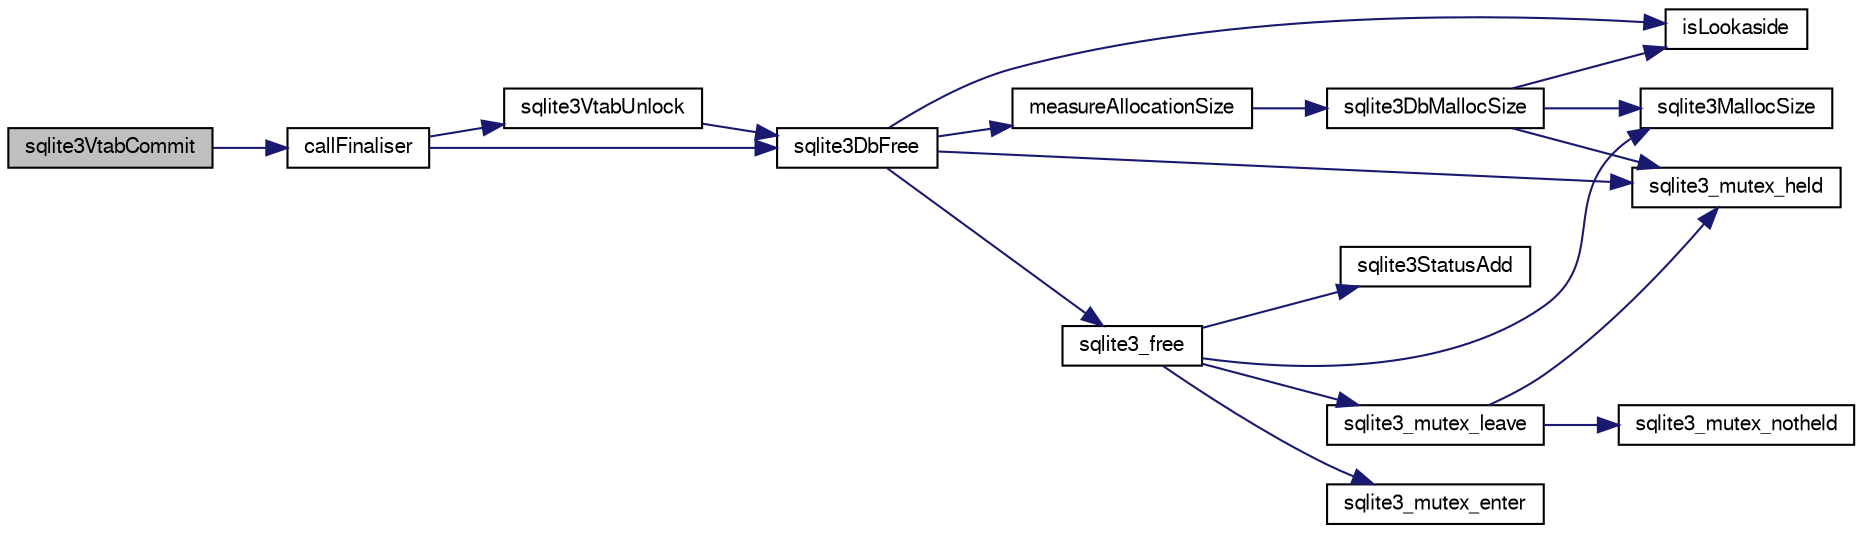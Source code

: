 digraph "sqlite3VtabCommit"
{
  edge [fontname="FreeSans",fontsize="10",labelfontname="FreeSans",labelfontsize="10"];
  node [fontname="FreeSans",fontsize="10",shape=record];
  rankdir="LR";
  Node803051 [label="sqlite3VtabCommit",height=0.2,width=0.4,color="black", fillcolor="grey75", style="filled", fontcolor="black"];
  Node803051 -> Node803052 [color="midnightblue",fontsize="10",style="solid",fontname="FreeSans"];
  Node803052 [label="callFinaliser",height=0.2,width=0.4,color="black", fillcolor="white", style="filled",URL="$sqlite3_8c.html#a22316908cc65af3d391ba12ab103edb9"];
  Node803052 -> Node803053 [color="midnightblue",fontsize="10",style="solid",fontname="FreeSans"];
  Node803053 [label="sqlite3VtabUnlock",height=0.2,width=0.4,color="black", fillcolor="white", style="filled",URL="$sqlite3_8c.html#a8b3341682c7724d767ebc8288b9063b4"];
  Node803053 -> Node803054 [color="midnightblue",fontsize="10",style="solid",fontname="FreeSans"];
  Node803054 [label="sqlite3DbFree",height=0.2,width=0.4,color="black", fillcolor="white", style="filled",URL="$sqlite3_8c.html#ac70ab821a6607b4a1b909582dc37a069"];
  Node803054 -> Node803055 [color="midnightblue",fontsize="10",style="solid",fontname="FreeSans"];
  Node803055 [label="sqlite3_mutex_held",height=0.2,width=0.4,color="black", fillcolor="white", style="filled",URL="$sqlite3_8c.html#acf77da68932b6bc163c5e68547ecc3e7"];
  Node803054 -> Node803056 [color="midnightblue",fontsize="10",style="solid",fontname="FreeSans"];
  Node803056 [label="measureAllocationSize",height=0.2,width=0.4,color="black", fillcolor="white", style="filled",URL="$sqlite3_8c.html#a45731e644a22fdb756e2b6337224217a"];
  Node803056 -> Node803057 [color="midnightblue",fontsize="10",style="solid",fontname="FreeSans"];
  Node803057 [label="sqlite3DbMallocSize",height=0.2,width=0.4,color="black", fillcolor="white", style="filled",URL="$sqlite3_8c.html#aa397e5a8a03495203a0767abf0a71f86"];
  Node803057 -> Node803058 [color="midnightblue",fontsize="10",style="solid",fontname="FreeSans"];
  Node803058 [label="sqlite3MallocSize",height=0.2,width=0.4,color="black", fillcolor="white", style="filled",URL="$sqlite3_8c.html#acf5d2a5f35270bafb050bd2def576955"];
  Node803057 -> Node803055 [color="midnightblue",fontsize="10",style="solid",fontname="FreeSans"];
  Node803057 -> Node803059 [color="midnightblue",fontsize="10",style="solid",fontname="FreeSans"];
  Node803059 [label="isLookaside",height=0.2,width=0.4,color="black", fillcolor="white", style="filled",URL="$sqlite3_8c.html#a770fa05ff9717b75e16f4d968a77b897"];
  Node803054 -> Node803059 [color="midnightblue",fontsize="10",style="solid",fontname="FreeSans"];
  Node803054 -> Node803060 [color="midnightblue",fontsize="10",style="solid",fontname="FreeSans"];
  Node803060 [label="sqlite3_free",height=0.2,width=0.4,color="black", fillcolor="white", style="filled",URL="$sqlite3_8c.html#a6552349e36a8a691af5487999ab09519"];
  Node803060 -> Node803061 [color="midnightblue",fontsize="10",style="solid",fontname="FreeSans"];
  Node803061 [label="sqlite3_mutex_enter",height=0.2,width=0.4,color="black", fillcolor="white", style="filled",URL="$sqlite3_8c.html#a1c12cde690bd89f104de5cbad12a6bf5"];
  Node803060 -> Node803062 [color="midnightblue",fontsize="10",style="solid",fontname="FreeSans"];
  Node803062 [label="sqlite3StatusAdd",height=0.2,width=0.4,color="black", fillcolor="white", style="filled",URL="$sqlite3_8c.html#afa029f93586aeab4cc85360905dae9cd"];
  Node803060 -> Node803058 [color="midnightblue",fontsize="10",style="solid",fontname="FreeSans"];
  Node803060 -> Node803063 [color="midnightblue",fontsize="10",style="solid",fontname="FreeSans"];
  Node803063 [label="sqlite3_mutex_leave",height=0.2,width=0.4,color="black", fillcolor="white", style="filled",URL="$sqlite3_8c.html#a5838d235601dbd3c1fa993555c6bcc93"];
  Node803063 -> Node803055 [color="midnightblue",fontsize="10",style="solid",fontname="FreeSans"];
  Node803063 -> Node803064 [color="midnightblue",fontsize="10",style="solid",fontname="FreeSans"];
  Node803064 [label="sqlite3_mutex_notheld",height=0.2,width=0.4,color="black", fillcolor="white", style="filled",URL="$sqlite3_8c.html#a83967c837c1c000d3b5adcfaa688f5dc"];
  Node803052 -> Node803054 [color="midnightblue",fontsize="10",style="solid",fontname="FreeSans"];
}
